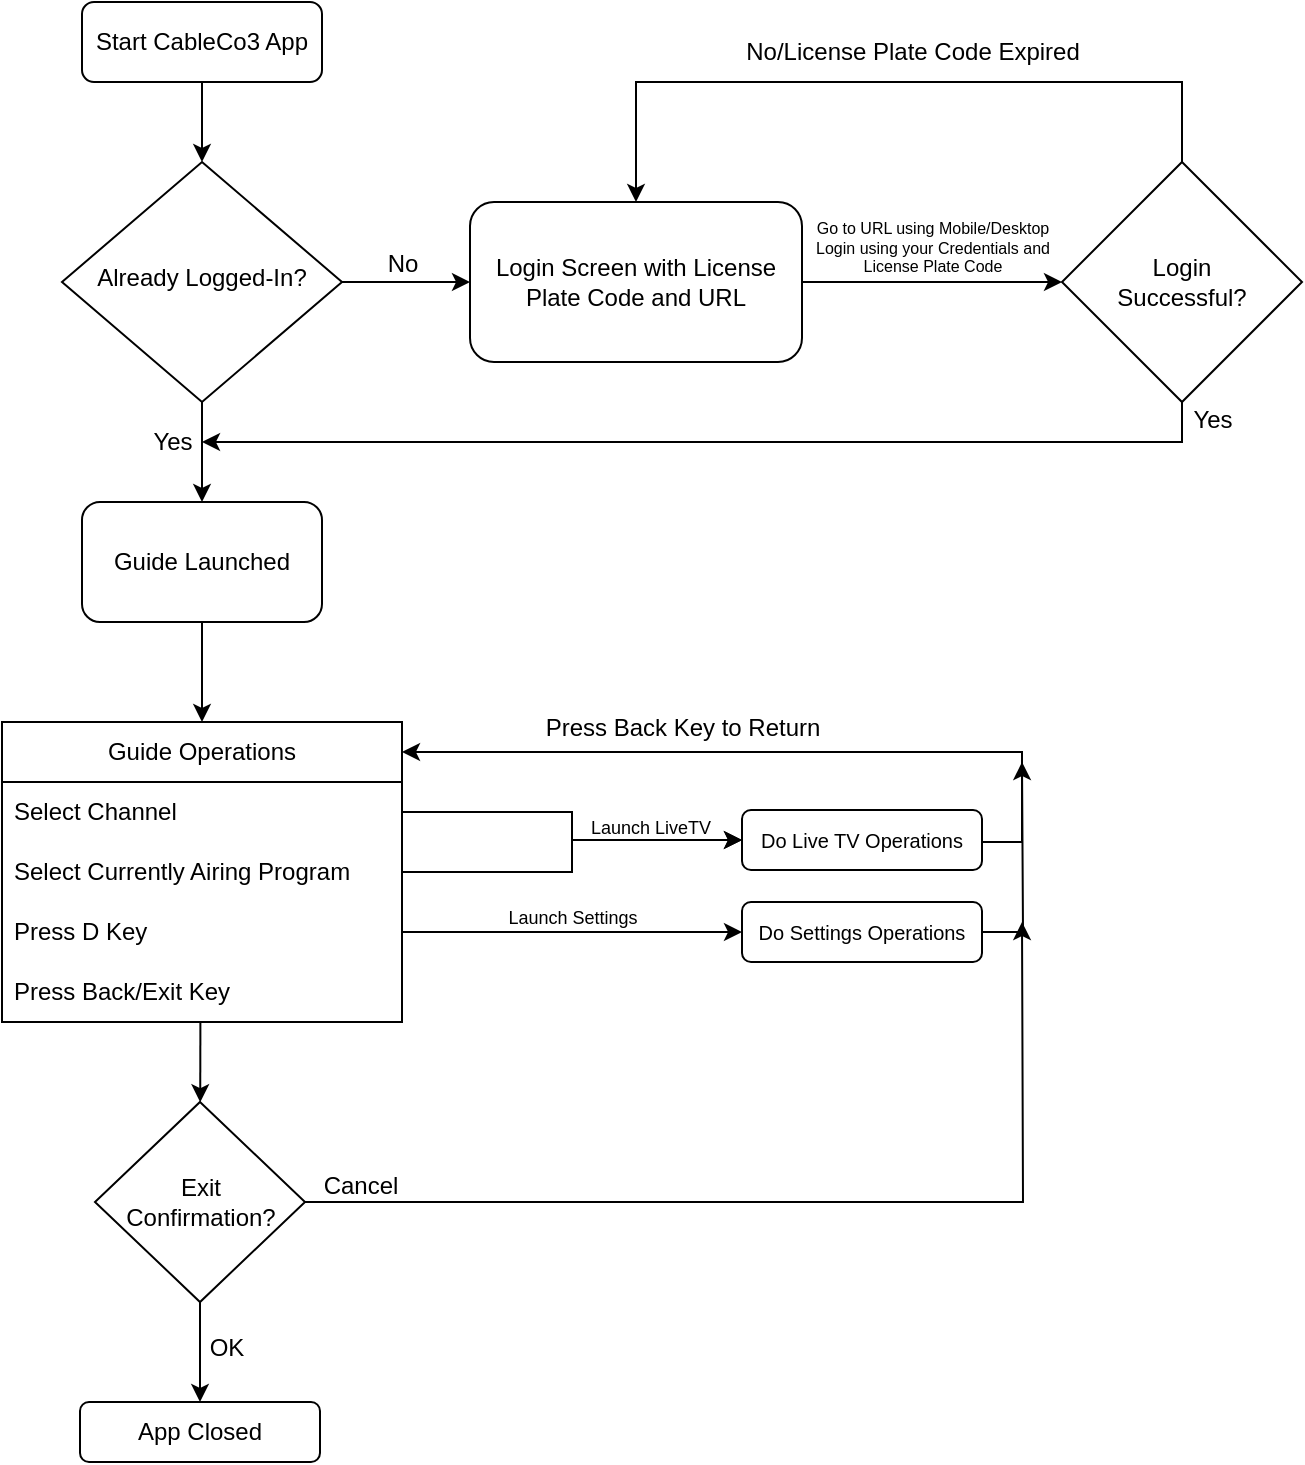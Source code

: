 <mxfile version="23.0.2" type="github">
  <diagram id="C5RBs43oDa-KdzZeNtuy" name="Page-1">
    <mxGraphModel dx="1741" dy="959" grid="1" gridSize="10" guides="1" tooltips="1" connect="1" arrows="1" fold="1" page="1" pageScale="1" pageWidth="827" pageHeight="869" math="0" shadow="0">
      <root>
        <mxCell id="WIyWlLk6GJQsqaUBKTNV-0" />
        <mxCell id="WIyWlLk6GJQsqaUBKTNV-1" parent="WIyWlLk6GJQsqaUBKTNV-0" />
        <mxCell id="l9t0wcETzTMkrGcvasQv-51" value="" style="group" vertex="1" connectable="0" parent="WIyWlLk6GJQsqaUBKTNV-1">
          <mxGeometry x="91" y="68" width="650" height="730" as="geometry" />
        </mxCell>
        <mxCell id="WIyWlLk6GJQsqaUBKTNV-3" value="Start CableCo3 App" style="rounded=1;whiteSpace=wrap;html=1;fontSize=12;glass=0;strokeWidth=1;shadow=0;" parent="l9t0wcETzTMkrGcvasQv-51" vertex="1">
          <mxGeometry x="40" width="120" height="40" as="geometry" />
        </mxCell>
        <mxCell id="WIyWlLk6GJQsqaUBKTNV-6" value="Already Logged-In?" style="rhombus;whiteSpace=wrap;html=1;shadow=0;fontFamily=Helvetica;fontSize=12;align=center;strokeWidth=1;spacing=6;spacingTop=-4;" parent="l9t0wcETzTMkrGcvasQv-51" vertex="1">
          <mxGeometry x="30" y="80" width="140" height="120" as="geometry" />
        </mxCell>
        <mxCell id="l9t0wcETzTMkrGcvasQv-5" value="" style="edgeStyle=orthogonalEdgeStyle;rounded=0;orthogonalLoop=1;jettySize=auto;html=1;" edge="1" parent="l9t0wcETzTMkrGcvasQv-51" source="WIyWlLk6GJQsqaUBKTNV-3" target="WIyWlLk6GJQsqaUBKTNV-6">
          <mxGeometry relative="1" as="geometry" />
        </mxCell>
        <mxCell id="WIyWlLk6GJQsqaUBKTNV-7" value="Login Screen with License Plate Code and URL" style="rounded=1;whiteSpace=wrap;html=1;fontSize=12;glass=0;strokeWidth=1;shadow=0;" parent="l9t0wcETzTMkrGcvasQv-51" vertex="1">
          <mxGeometry x="234" y="100" width="166" height="80" as="geometry" />
        </mxCell>
        <mxCell id="l9t0wcETzTMkrGcvasQv-9" value="" style="edgeStyle=orthogonalEdgeStyle;rounded=0;orthogonalLoop=1;jettySize=auto;html=1;" edge="1" parent="l9t0wcETzTMkrGcvasQv-51" source="WIyWlLk6GJQsqaUBKTNV-6" target="WIyWlLk6GJQsqaUBKTNV-7">
          <mxGeometry relative="1" as="geometry" />
        </mxCell>
        <mxCell id="l9t0wcETzTMkrGcvasQv-0" value="Guide Launched" style="rounded=1;whiteSpace=wrap;html=1;" vertex="1" parent="l9t0wcETzTMkrGcvasQv-51">
          <mxGeometry x="40" y="250" width="120" height="60" as="geometry" />
        </mxCell>
        <mxCell id="l9t0wcETzTMkrGcvasQv-6" value="" style="edgeStyle=orthogonalEdgeStyle;rounded=0;orthogonalLoop=1;jettySize=auto;html=1;" edge="1" parent="l9t0wcETzTMkrGcvasQv-51" source="WIyWlLk6GJQsqaUBKTNV-6" target="l9t0wcETzTMkrGcvasQv-0">
          <mxGeometry relative="1" as="geometry" />
        </mxCell>
        <mxCell id="l9t0wcETzTMkrGcvasQv-19" style="edgeStyle=orthogonalEdgeStyle;rounded=0;orthogonalLoop=1;jettySize=auto;html=1;entryX=0.5;entryY=0;entryDx=0;entryDy=0;" edge="1" parent="l9t0wcETzTMkrGcvasQv-51" source="l9t0wcETzTMkrGcvasQv-14" target="WIyWlLk6GJQsqaUBKTNV-7">
          <mxGeometry relative="1" as="geometry">
            <Array as="points">
              <mxPoint x="590" y="40" />
              <mxPoint x="317" y="40" />
            </Array>
          </mxGeometry>
        </mxCell>
        <mxCell id="l9t0wcETzTMkrGcvasQv-14" value="Login&lt;br&gt;Successful?" style="rhombus;whiteSpace=wrap;html=1;" vertex="1" parent="l9t0wcETzTMkrGcvasQv-51">
          <mxGeometry x="530" y="80" width="120" height="120" as="geometry" />
        </mxCell>
        <mxCell id="l9t0wcETzTMkrGcvasQv-15" value="" style="edgeStyle=orthogonalEdgeStyle;rounded=0;orthogonalLoop=1;jettySize=auto;html=1;" edge="1" parent="l9t0wcETzTMkrGcvasQv-51" source="WIyWlLk6GJQsqaUBKTNV-7" target="l9t0wcETzTMkrGcvasQv-14">
          <mxGeometry relative="1" as="geometry" />
        </mxCell>
        <mxCell id="l9t0wcETzTMkrGcvasQv-16" value="Go to URL using Mobile/Desktop&lt;br style=&quot;font-size: 8px;&quot;&gt;Login using your Credentials and&lt;br style=&quot;font-size: 8px;&quot;&gt;License Plate Code" style="text;html=1;align=center;verticalAlign=middle;resizable=0;points=[];autosize=1;strokeColor=none;fillColor=none;fontSize=8;" vertex="1" parent="l9t0wcETzTMkrGcvasQv-51">
          <mxGeometry x="395" y="103" width="140" height="40" as="geometry" />
        </mxCell>
        <mxCell id="l9t0wcETzTMkrGcvasQv-17" style="edgeStyle=orthogonalEdgeStyle;rounded=0;orthogonalLoop=1;jettySize=auto;html=1;" edge="1" parent="l9t0wcETzTMkrGcvasQv-51" source="l9t0wcETzTMkrGcvasQv-14">
          <mxGeometry relative="1" as="geometry">
            <mxPoint x="100" y="220" as="targetPoint" />
            <Array as="points">
              <mxPoint x="590" y="220" />
            </Array>
          </mxGeometry>
        </mxCell>
        <mxCell id="l9t0wcETzTMkrGcvasQv-18" value="Yes" style="text;html=1;align=center;verticalAlign=middle;resizable=0;points=[];autosize=1;strokeColor=none;fillColor=none;" vertex="1" parent="l9t0wcETzTMkrGcvasQv-51">
          <mxGeometry x="585" y="194" width="40" height="30" as="geometry" />
        </mxCell>
        <mxCell id="l9t0wcETzTMkrGcvasQv-20" value="No/License Plate Code Expired" style="text;html=1;align=center;verticalAlign=middle;resizable=0;points=[];autosize=1;strokeColor=none;fillColor=none;" vertex="1" parent="l9t0wcETzTMkrGcvasQv-51">
          <mxGeometry x="360" y="10" width="190" height="30" as="geometry" />
        </mxCell>
        <mxCell id="l9t0wcETzTMkrGcvasQv-21" value="Guide Operations" style="swimlane;fontStyle=0;childLayout=stackLayout;horizontal=1;startSize=30;horizontalStack=0;resizeParent=1;resizeParentMax=0;resizeLast=0;collapsible=1;marginBottom=0;whiteSpace=wrap;html=1;" vertex="1" parent="l9t0wcETzTMkrGcvasQv-51">
          <mxGeometry y="360" width="200" height="150" as="geometry">
            <mxRectangle x="150" y="440" width="130" height="30" as="alternateBounds" />
          </mxGeometry>
        </mxCell>
        <mxCell id="l9t0wcETzTMkrGcvasQv-22" value="Select Channel" style="text;strokeColor=none;fillColor=none;align=left;verticalAlign=middle;spacingLeft=4;spacingRight=4;overflow=hidden;points=[[0,0.5],[1,0.5]];portConstraint=eastwest;rotatable=0;whiteSpace=wrap;html=1;" vertex="1" parent="l9t0wcETzTMkrGcvasQv-21">
          <mxGeometry y="30" width="200" height="30" as="geometry" />
        </mxCell>
        <mxCell id="l9t0wcETzTMkrGcvasQv-23" value="Select Currently Airing Program" style="text;strokeColor=none;fillColor=none;align=left;verticalAlign=middle;spacingLeft=4;spacingRight=4;overflow=hidden;points=[[0,0.5],[1,0.5]];portConstraint=eastwest;rotatable=0;whiteSpace=wrap;html=1;" vertex="1" parent="l9t0wcETzTMkrGcvasQv-21">
          <mxGeometry y="60" width="200" height="30" as="geometry" />
        </mxCell>
        <mxCell id="l9t0wcETzTMkrGcvasQv-24" value="Press D Key" style="text;strokeColor=none;fillColor=none;align=left;verticalAlign=middle;spacingLeft=4;spacingRight=4;overflow=hidden;points=[[0,0.5],[1,0.5]];portConstraint=eastwest;rotatable=0;whiteSpace=wrap;html=1;" vertex="1" parent="l9t0wcETzTMkrGcvasQv-21">
          <mxGeometry y="90" width="200" height="30" as="geometry" />
        </mxCell>
        <mxCell id="l9t0wcETzTMkrGcvasQv-28" value="Press Back/Exit Key" style="text;strokeColor=none;fillColor=none;align=left;verticalAlign=middle;spacingLeft=4;spacingRight=4;overflow=hidden;points=[[0,0.5],[1,0.5]];portConstraint=eastwest;rotatable=0;whiteSpace=wrap;html=1;" vertex="1" parent="l9t0wcETzTMkrGcvasQv-21">
          <mxGeometry y="120" width="200" height="30" as="geometry" />
        </mxCell>
        <mxCell id="l9t0wcETzTMkrGcvasQv-26" style="edgeStyle=orthogonalEdgeStyle;rounded=0;orthogonalLoop=1;jettySize=auto;html=1;entryX=0.5;entryY=0;entryDx=0;entryDy=0;" edge="1" parent="l9t0wcETzTMkrGcvasQv-51" source="l9t0wcETzTMkrGcvasQv-0" target="l9t0wcETzTMkrGcvasQv-21">
          <mxGeometry relative="1" as="geometry" />
        </mxCell>
        <mxCell id="l9t0wcETzTMkrGcvasQv-30" value="Do Live TV Operations" style="rounded=1;whiteSpace=wrap;html=1;fontSize=10;" vertex="1" parent="l9t0wcETzTMkrGcvasQv-51">
          <mxGeometry x="370" y="404" width="120" height="30" as="geometry" />
        </mxCell>
        <mxCell id="l9t0wcETzTMkrGcvasQv-31" style="edgeStyle=orthogonalEdgeStyle;rounded=0;orthogonalLoop=1;jettySize=auto;html=1;" edge="1" parent="l9t0wcETzTMkrGcvasQv-51" source="l9t0wcETzTMkrGcvasQv-22" target="l9t0wcETzTMkrGcvasQv-30">
          <mxGeometry relative="1" as="geometry" />
        </mxCell>
        <mxCell id="l9t0wcETzTMkrGcvasQv-32" style="edgeStyle=orthogonalEdgeStyle;rounded=0;orthogonalLoop=1;jettySize=auto;html=1;entryX=0;entryY=0.5;entryDx=0;entryDy=0;" edge="1" parent="l9t0wcETzTMkrGcvasQv-51" source="l9t0wcETzTMkrGcvasQv-23" target="l9t0wcETzTMkrGcvasQv-30">
          <mxGeometry relative="1" as="geometry">
            <mxPoint x="300" y="420" as="targetPoint" />
          </mxGeometry>
        </mxCell>
        <mxCell id="l9t0wcETzTMkrGcvasQv-33" value="Launch LiveTV" style="text;html=1;align=center;verticalAlign=middle;resizable=0;points=[];autosize=1;strokeColor=none;fillColor=none;fontSize=9;" vertex="1" parent="l9t0wcETzTMkrGcvasQv-51">
          <mxGeometry x="284" y="403" width="80" height="20" as="geometry" />
        </mxCell>
        <mxCell id="l9t0wcETzTMkrGcvasQv-34" style="edgeStyle=orthogonalEdgeStyle;rounded=0;orthogonalLoop=1;jettySize=auto;html=1;" edge="1" parent="l9t0wcETzTMkrGcvasQv-51" source="l9t0wcETzTMkrGcvasQv-30" target="l9t0wcETzTMkrGcvasQv-21">
          <mxGeometry relative="1" as="geometry">
            <Array as="points">
              <mxPoint x="510" y="420" />
              <mxPoint x="510" y="375" />
            </Array>
          </mxGeometry>
        </mxCell>
        <mxCell id="l9t0wcETzTMkrGcvasQv-35" value="Press Back Key to Return" style="text;html=1;align=center;verticalAlign=middle;resizable=0;points=[];autosize=1;strokeColor=none;fillColor=none;" vertex="1" parent="l9t0wcETzTMkrGcvasQv-51">
          <mxGeometry x="260" y="348" width="160" height="30" as="geometry" />
        </mxCell>
        <mxCell id="l9t0wcETzTMkrGcvasQv-40" style="edgeStyle=orthogonalEdgeStyle;rounded=0;orthogonalLoop=1;jettySize=auto;html=1;" edge="1" parent="l9t0wcETzTMkrGcvasQv-51" source="l9t0wcETzTMkrGcvasQv-36">
          <mxGeometry relative="1" as="geometry">
            <mxPoint x="510" y="380" as="targetPoint" />
          </mxGeometry>
        </mxCell>
        <mxCell id="l9t0wcETzTMkrGcvasQv-36" value="Do Settings Operations" style="rounded=1;whiteSpace=wrap;html=1;fontSize=10;" vertex="1" parent="l9t0wcETzTMkrGcvasQv-51">
          <mxGeometry x="370" y="450" width="120" height="30" as="geometry" />
        </mxCell>
        <mxCell id="l9t0wcETzTMkrGcvasQv-38" style="edgeStyle=orthogonalEdgeStyle;rounded=0;orthogonalLoop=1;jettySize=auto;html=1;entryX=0;entryY=0.5;entryDx=0;entryDy=0;" edge="1" parent="l9t0wcETzTMkrGcvasQv-51" source="l9t0wcETzTMkrGcvasQv-24" target="l9t0wcETzTMkrGcvasQv-36">
          <mxGeometry relative="1" as="geometry" />
        </mxCell>
        <mxCell id="l9t0wcETzTMkrGcvasQv-39" value="Launch Settings" style="text;html=1;align=center;verticalAlign=middle;resizable=0;points=[];autosize=1;strokeColor=none;fillColor=none;fontSize=9;" vertex="1" parent="l9t0wcETzTMkrGcvasQv-51">
          <mxGeometry x="240" y="448" width="90" height="20" as="geometry" />
        </mxCell>
        <mxCell id="l9t0wcETzTMkrGcvasQv-41" value="No" style="text;html=1;align=center;verticalAlign=middle;resizable=0;points=[];autosize=1;strokeColor=none;fillColor=none;" vertex="1" parent="l9t0wcETzTMkrGcvasQv-51">
          <mxGeometry x="180" y="116" width="40" height="30" as="geometry" />
        </mxCell>
        <mxCell id="l9t0wcETzTMkrGcvasQv-42" value="Yes" style="text;html=1;align=center;verticalAlign=middle;resizable=0;points=[];autosize=1;strokeColor=none;fillColor=none;" vertex="1" parent="l9t0wcETzTMkrGcvasQv-51">
          <mxGeometry x="65" y="205" width="40" height="30" as="geometry" />
        </mxCell>
        <mxCell id="l9t0wcETzTMkrGcvasQv-49" style="edgeStyle=orthogonalEdgeStyle;rounded=0;orthogonalLoop=1;jettySize=auto;html=1;" edge="1" parent="l9t0wcETzTMkrGcvasQv-51" source="l9t0wcETzTMkrGcvasQv-44">
          <mxGeometry relative="1" as="geometry">
            <mxPoint x="510" y="460" as="targetPoint" />
          </mxGeometry>
        </mxCell>
        <mxCell id="l9t0wcETzTMkrGcvasQv-44" value="Exit&lt;br&gt;Confirmation?" style="rhombus;whiteSpace=wrap;html=1;" vertex="1" parent="l9t0wcETzTMkrGcvasQv-51">
          <mxGeometry x="46.5" y="550" width="105" height="100" as="geometry" />
        </mxCell>
        <mxCell id="l9t0wcETzTMkrGcvasQv-45" value="" style="endArrow=classic;html=1;rounded=0;exitX=0.496;exitY=0.995;exitDx=0;exitDy=0;exitPerimeter=0;" edge="1" parent="l9t0wcETzTMkrGcvasQv-51" source="l9t0wcETzTMkrGcvasQv-28" target="l9t0wcETzTMkrGcvasQv-44">
          <mxGeometry width="50" height="50" relative="1" as="geometry">
            <mxPoint x="290" y="520" as="sourcePoint" />
            <mxPoint x="340" y="470" as="targetPoint" />
          </mxGeometry>
        </mxCell>
        <mxCell id="l9t0wcETzTMkrGcvasQv-46" value="App Closed" style="rounded=1;whiteSpace=wrap;html=1;" vertex="1" parent="l9t0wcETzTMkrGcvasQv-51">
          <mxGeometry x="39" y="700" width="120" height="30" as="geometry" />
        </mxCell>
        <mxCell id="l9t0wcETzTMkrGcvasQv-47" value="" style="edgeStyle=orthogonalEdgeStyle;rounded=0;orthogonalLoop=1;jettySize=auto;html=1;" edge="1" parent="l9t0wcETzTMkrGcvasQv-51" source="l9t0wcETzTMkrGcvasQv-44" target="l9t0wcETzTMkrGcvasQv-46">
          <mxGeometry relative="1" as="geometry" />
        </mxCell>
        <mxCell id="l9t0wcETzTMkrGcvasQv-48" value="OK" style="text;html=1;align=center;verticalAlign=middle;resizable=0;points=[];autosize=1;strokeColor=none;fillColor=none;" vertex="1" parent="l9t0wcETzTMkrGcvasQv-51">
          <mxGeometry x="92" y="658" width="40" height="30" as="geometry" />
        </mxCell>
        <mxCell id="l9t0wcETzTMkrGcvasQv-50" value="Cancel" style="text;html=1;align=center;verticalAlign=middle;resizable=0;points=[];autosize=1;strokeColor=none;fillColor=none;" vertex="1" parent="l9t0wcETzTMkrGcvasQv-51">
          <mxGeometry x="149" y="577" width="60" height="30" as="geometry" />
        </mxCell>
      </root>
    </mxGraphModel>
  </diagram>
</mxfile>
